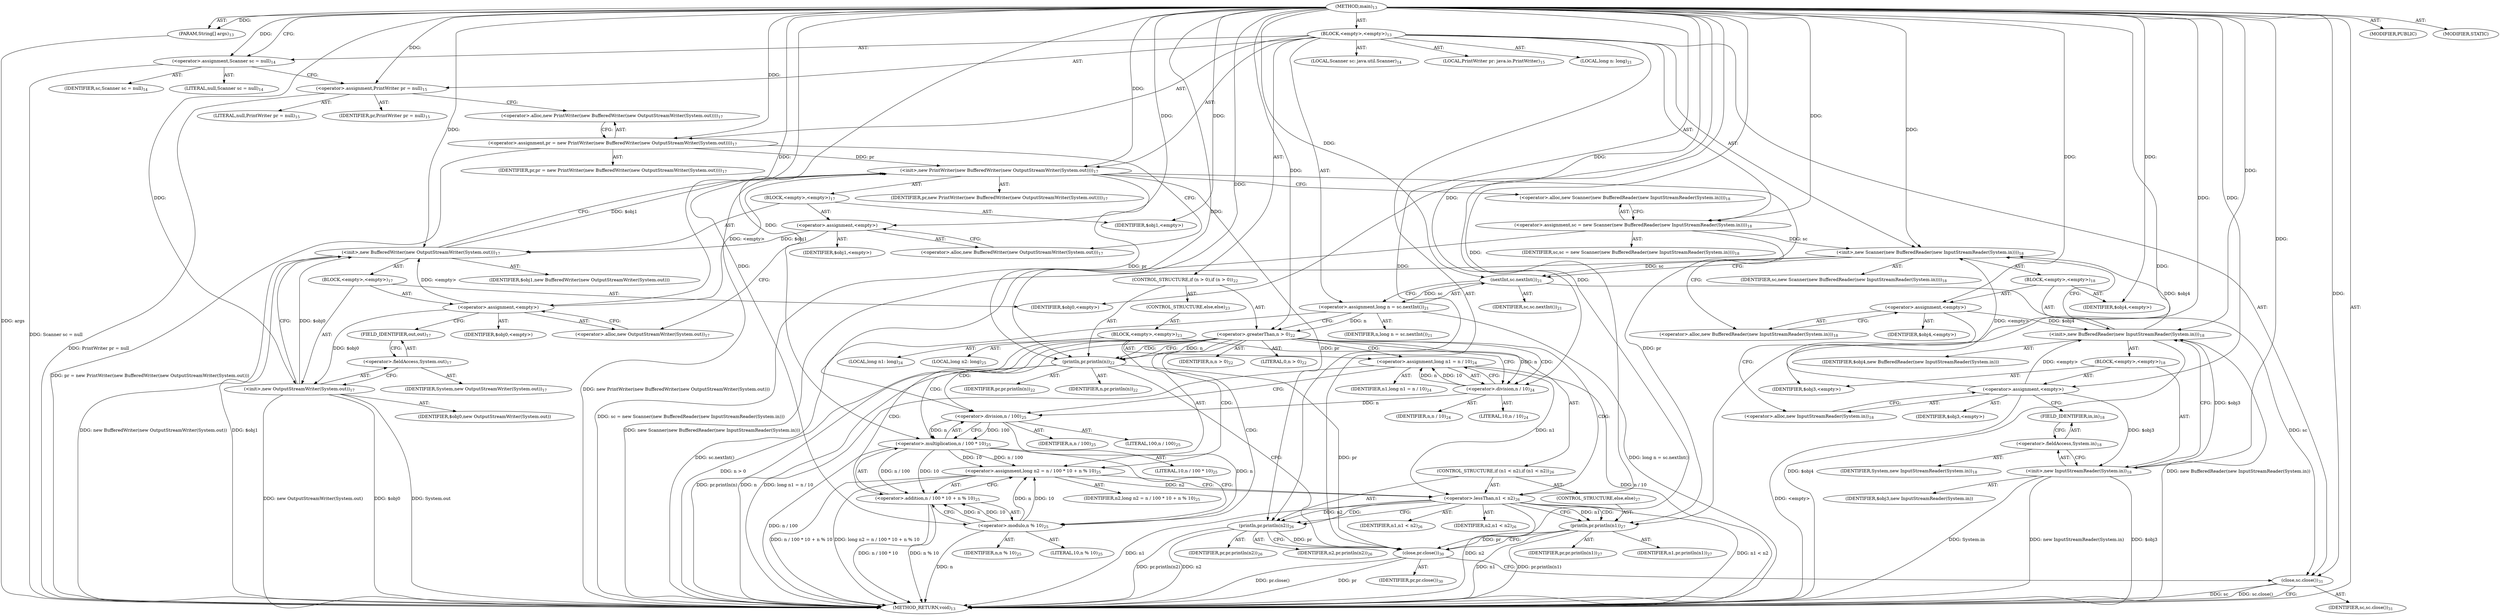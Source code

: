 digraph "main" {  
"21" [label = <(METHOD,main)<SUB>13</SUB>> ]
"22" [label = <(PARAM,String[] args)<SUB>13</SUB>> ]
"23" [label = <(BLOCK,&lt;empty&gt;,&lt;empty&gt;)<SUB>13</SUB>> ]
"6" [label = <(LOCAL,Scanner sc: java.util.Scanner)<SUB>14</SUB>> ]
"24" [label = <(&lt;operator&gt;.assignment,Scanner sc = null)<SUB>14</SUB>> ]
"25" [label = <(IDENTIFIER,sc,Scanner sc = null)<SUB>14</SUB>> ]
"26" [label = <(LITERAL,null,Scanner sc = null)<SUB>14</SUB>> ]
"4" [label = <(LOCAL,PrintWriter pr: java.io.PrintWriter)<SUB>15</SUB>> ]
"27" [label = <(&lt;operator&gt;.assignment,PrintWriter pr = null)<SUB>15</SUB>> ]
"28" [label = <(IDENTIFIER,pr,PrintWriter pr = null)<SUB>15</SUB>> ]
"29" [label = <(LITERAL,null,PrintWriter pr = null)<SUB>15</SUB>> ]
"30" [label = <(&lt;operator&gt;.assignment,pr = new PrintWriter(new BufferedWriter(new OutputStreamWriter(System.out))))<SUB>17</SUB>> ]
"31" [label = <(IDENTIFIER,pr,pr = new PrintWriter(new BufferedWriter(new OutputStreamWriter(System.out))))<SUB>17</SUB>> ]
"32" [label = <(&lt;operator&gt;.alloc,new PrintWriter(new BufferedWriter(new OutputStreamWriter(System.out))))<SUB>17</SUB>> ]
"33" [label = <(&lt;init&gt;,new PrintWriter(new BufferedWriter(new OutputStreamWriter(System.out))))<SUB>17</SUB>> ]
"3" [label = <(IDENTIFIER,pr,new PrintWriter(new BufferedWriter(new OutputStreamWriter(System.out))))<SUB>17</SUB>> ]
"34" [label = <(BLOCK,&lt;empty&gt;,&lt;empty&gt;)<SUB>17</SUB>> ]
"35" [label = <(&lt;operator&gt;.assignment,&lt;empty&gt;)> ]
"36" [label = <(IDENTIFIER,$obj1,&lt;empty&gt;)> ]
"37" [label = <(&lt;operator&gt;.alloc,new BufferedWriter(new OutputStreamWriter(System.out)))<SUB>17</SUB>> ]
"38" [label = <(&lt;init&gt;,new BufferedWriter(new OutputStreamWriter(System.out)))<SUB>17</SUB>> ]
"39" [label = <(IDENTIFIER,$obj1,new BufferedWriter(new OutputStreamWriter(System.out)))> ]
"40" [label = <(BLOCK,&lt;empty&gt;,&lt;empty&gt;)<SUB>17</SUB>> ]
"41" [label = <(&lt;operator&gt;.assignment,&lt;empty&gt;)> ]
"42" [label = <(IDENTIFIER,$obj0,&lt;empty&gt;)> ]
"43" [label = <(&lt;operator&gt;.alloc,new OutputStreamWriter(System.out))<SUB>17</SUB>> ]
"44" [label = <(&lt;init&gt;,new OutputStreamWriter(System.out))<SUB>17</SUB>> ]
"45" [label = <(IDENTIFIER,$obj0,new OutputStreamWriter(System.out))> ]
"46" [label = <(&lt;operator&gt;.fieldAccess,System.out)<SUB>17</SUB>> ]
"47" [label = <(IDENTIFIER,System,new OutputStreamWriter(System.out))<SUB>17</SUB>> ]
"48" [label = <(FIELD_IDENTIFIER,out,out)<SUB>17</SUB>> ]
"49" [label = <(IDENTIFIER,$obj0,&lt;empty&gt;)> ]
"50" [label = <(IDENTIFIER,$obj1,&lt;empty&gt;)> ]
"51" [label = <(&lt;operator&gt;.assignment,sc = new Scanner(new BufferedReader(new InputStreamReader(System.in))))<SUB>18</SUB>> ]
"52" [label = <(IDENTIFIER,sc,sc = new Scanner(new BufferedReader(new InputStreamReader(System.in))))<SUB>18</SUB>> ]
"53" [label = <(&lt;operator&gt;.alloc,new Scanner(new BufferedReader(new InputStreamReader(System.in))))<SUB>18</SUB>> ]
"54" [label = <(&lt;init&gt;,new Scanner(new BufferedReader(new InputStreamReader(System.in))))<SUB>18</SUB>> ]
"5" [label = <(IDENTIFIER,sc,new Scanner(new BufferedReader(new InputStreamReader(System.in))))<SUB>18</SUB>> ]
"55" [label = <(BLOCK,&lt;empty&gt;,&lt;empty&gt;)<SUB>18</SUB>> ]
"56" [label = <(&lt;operator&gt;.assignment,&lt;empty&gt;)> ]
"57" [label = <(IDENTIFIER,$obj4,&lt;empty&gt;)> ]
"58" [label = <(&lt;operator&gt;.alloc,new BufferedReader(new InputStreamReader(System.in)))<SUB>18</SUB>> ]
"59" [label = <(&lt;init&gt;,new BufferedReader(new InputStreamReader(System.in)))<SUB>18</SUB>> ]
"60" [label = <(IDENTIFIER,$obj4,new BufferedReader(new InputStreamReader(System.in)))> ]
"61" [label = <(BLOCK,&lt;empty&gt;,&lt;empty&gt;)<SUB>18</SUB>> ]
"62" [label = <(&lt;operator&gt;.assignment,&lt;empty&gt;)> ]
"63" [label = <(IDENTIFIER,$obj3,&lt;empty&gt;)> ]
"64" [label = <(&lt;operator&gt;.alloc,new InputStreamReader(System.in))<SUB>18</SUB>> ]
"65" [label = <(&lt;init&gt;,new InputStreamReader(System.in))<SUB>18</SUB>> ]
"66" [label = <(IDENTIFIER,$obj3,new InputStreamReader(System.in))> ]
"67" [label = <(&lt;operator&gt;.fieldAccess,System.in)<SUB>18</SUB>> ]
"68" [label = <(IDENTIFIER,System,new InputStreamReader(System.in))<SUB>18</SUB>> ]
"69" [label = <(FIELD_IDENTIFIER,in,in)<SUB>18</SUB>> ]
"70" [label = <(IDENTIFIER,$obj3,&lt;empty&gt;)> ]
"71" [label = <(IDENTIFIER,$obj4,&lt;empty&gt;)> ]
"72" [label = <(LOCAL,long n: long)<SUB>21</SUB>> ]
"73" [label = <(&lt;operator&gt;.assignment,long n = sc.nextInt())<SUB>21</SUB>> ]
"74" [label = <(IDENTIFIER,n,long n = sc.nextInt())<SUB>21</SUB>> ]
"75" [label = <(nextInt,sc.nextInt())<SUB>21</SUB>> ]
"76" [label = <(IDENTIFIER,sc,sc.nextInt())<SUB>21</SUB>> ]
"77" [label = <(CONTROL_STRUCTURE,if (n &gt; 0),if (n &gt; 0))<SUB>22</SUB>> ]
"78" [label = <(&lt;operator&gt;.greaterThan,n &gt; 0)<SUB>22</SUB>> ]
"79" [label = <(IDENTIFIER,n,n &gt; 0)<SUB>22</SUB>> ]
"80" [label = <(LITERAL,0,n &gt; 0)<SUB>22</SUB>> ]
"81" [label = <(println,pr.println(n))<SUB>22</SUB>> ]
"82" [label = <(IDENTIFIER,pr,pr.println(n))<SUB>22</SUB>> ]
"83" [label = <(IDENTIFIER,n,pr.println(n))<SUB>22</SUB>> ]
"84" [label = <(CONTROL_STRUCTURE,else,else)<SUB>23</SUB>> ]
"85" [label = <(BLOCK,&lt;empty&gt;,&lt;empty&gt;)<SUB>23</SUB>> ]
"86" [label = <(LOCAL,long n1: long)<SUB>24</SUB>> ]
"87" [label = <(&lt;operator&gt;.assignment,long n1 = n / 10)<SUB>24</SUB>> ]
"88" [label = <(IDENTIFIER,n1,long n1 = n / 10)<SUB>24</SUB>> ]
"89" [label = <(&lt;operator&gt;.division,n / 10)<SUB>24</SUB>> ]
"90" [label = <(IDENTIFIER,n,n / 10)<SUB>24</SUB>> ]
"91" [label = <(LITERAL,10,n / 10)<SUB>24</SUB>> ]
"92" [label = <(LOCAL,long n2: long)<SUB>25</SUB>> ]
"93" [label = <(&lt;operator&gt;.assignment,long n2 = n / 100 * 10 + n % 10)<SUB>25</SUB>> ]
"94" [label = <(IDENTIFIER,n2,long n2 = n / 100 * 10 + n % 10)<SUB>25</SUB>> ]
"95" [label = <(&lt;operator&gt;.addition,n / 100 * 10 + n % 10)<SUB>25</SUB>> ]
"96" [label = <(&lt;operator&gt;.multiplication,n / 100 * 10)<SUB>25</SUB>> ]
"97" [label = <(&lt;operator&gt;.division,n / 100)<SUB>25</SUB>> ]
"98" [label = <(IDENTIFIER,n,n / 100)<SUB>25</SUB>> ]
"99" [label = <(LITERAL,100,n / 100)<SUB>25</SUB>> ]
"100" [label = <(LITERAL,10,n / 100 * 10)<SUB>25</SUB>> ]
"101" [label = <(&lt;operator&gt;.modulo,n % 10)<SUB>25</SUB>> ]
"102" [label = <(IDENTIFIER,n,n % 10)<SUB>25</SUB>> ]
"103" [label = <(LITERAL,10,n % 10)<SUB>25</SUB>> ]
"104" [label = <(CONTROL_STRUCTURE,if (n1 &lt; n2),if (n1 &lt; n2))<SUB>26</SUB>> ]
"105" [label = <(&lt;operator&gt;.lessThan,n1 &lt; n2)<SUB>26</SUB>> ]
"106" [label = <(IDENTIFIER,n1,n1 &lt; n2)<SUB>26</SUB>> ]
"107" [label = <(IDENTIFIER,n2,n1 &lt; n2)<SUB>26</SUB>> ]
"108" [label = <(println,pr.println(n2))<SUB>26</SUB>> ]
"109" [label = <(IDENTIFIER,pr,pr.println(n2))<SUB>26</SUB>> ]
"110" [label = <(IDENTIFIER,n2,pr.println(n2))<SUB>26</SUB>> ]
"111" [label = <(CONTROL_STRUCTURE,else,else)<SUB>27</SUB>> ]
"112" [label = <(println,pr.println(n1))<SUB>27</SUB>> ]
"113" [label = <(IDENTIFIER,pr,pr.println(n1))<SUB>27</SUB>> ]
"114" [label = <(IDENTIFIER,n1,pr.println(n1))<SUB>27</SUB>> ]
"115" [label = <(close,pr.close())<SUB>30</SUB>> ]
"116" [label = <(IDENTIFIER,pr,pr.close())<SUB>30</SUB>> ]
"117" [label = <(close,sc.close())<SUB>31</SUB>> ]
"118" [label = <(IDENTIFIER,sc,sc.close())<SUB>31</SUB>> ]
"119" [label = <(MODIFIER,PUBLIC)> ]
"120" [label = <(MODIFIER,STATIC)> ]
"121" [label = <(METHOD_RETURN,void)<SUB>13</SUB>> ]
  "21" -> "22"  [ label = "AST: "] 
  "21" -> "23"  [ label = "AST: "] 
  "21" -> "119"  [ label = "AST: "] 
  "21" -> "120"  [ label = "AST: "] 
  "21" -> "121"  [ label = "AST: "] 
  "23" -> "6"  [ label = "AST: "] 
  "23" -> "24"  [ label = "AST: "] 
  "23" -> "4"  [ label = "AST: "] 
  "23" -> "27"  [ label = "AST: "] 
  "23" -> "30"  [ label = "AST: "] 
  "23" -> "33"  [ label = "AST: "] 
  "23" -> "51"  [ label = "AST: "] 
  "23" -> "54"  [ label = "AST: "] 
  "23" -> "72"  [ label = "AST: "] 
  "23" -> "73"  [ label = "AST: "] 
  "23" -> "77"  [ label = "AST: "] 
  "23" -> "115"  [ label = "AST: "] 
  "23" -> "117"  [ label = "AST: "] 
  "24" -> "25"  [ label = "AST: "] 
  "24" -> "26"  [ label = "AST: "] 
  "27" -> "28"  [ label = "AST: "] 
  "27" -> "29"  [ label = "AST: "] 
  "30" -> "31"  [ label = "AST: "] 
  "30" -> "32"  [ label = "AST: "] 
  "33" -> "3"  [ label = "AST: "] 
  "33" -> "34"  [ label = "AST: "] 
  "34" -> "35"  [ label = "AST: "] 
  "34" -> "38"  [ label = "AST: "] 
  "34" -> "50"  [ label = "AST: "] 
  "35" -> "36"  [ label = "AST: "] 
  "35" -> "37"  [ label = "AST: "] 
  "38" -> "39"  [ label = "AST: "] 
  "38" -> "40"  [ label = "AST: "] 
  "40" -> "41"  [ label = "AST: "] 
  "40" -> "44"  [ label = "AST: "] 
  "40" -> "49"  [ label = "AST: "] 
  "41" -> "42"  [ label = "AST: "] 
  "41" -> "43"  [ label = "AST: "] 
  "44" -> "45"  [ label = "AST: "] 
  "44" -> "46"  [ label = "AST: "] 
  "46" -> "47"  [ label = "AST: "] 
  "46" -> "48"  [ label = "AST: "] 
  "51" -> "52"  [ label = "AST: "] 
  "51" -> "53"  [ label = "AST: "] 
  "54" -> "5"  [ label = "AST: "] 
  "54" -> "55"  [ label = "AST: "] 
  "55" -> "56"  [ label = "AST: "] 
  "55" -> "59"  [ label = "AST: "] 
  "55" -> "71"  [ label = "AST: "] 
  "56" -> "57"  [ label = "AST: "] 
  "56" -> "58"  [ label = "AST: "] 
  "59" -> "60"  [ label = "AST: "] 
  "59" -> "61"  [ label = "AST: "] 
  "61" -> "62"  [ label = "AST: "] 
  "61" -> "65"  [ label = "AST: "] 
  "61" -> "70"  [ label = "AST: "] 
  "62" -> "63"  [ label = "AST: "] 
  "62" -> "64"  [ label = "AST: "] 
  "65" -> "66"  [ label = "AST: "] 
  "65" -> "67"  [ label = "AST: "] 
  "67" -> "68"  [ label = "AST: "] 
  "67" -> "69"  [ label = "AST: "] 
  "73" -> "74"  [ label = "AST: "] 
  "73" -> "75"  [ label = "AST: "] 
  "75" -> "76"  [ label = "AST: "] 
  "77" -> "78"  [ label = "AST: "] 
  "77" -> "81"  [ label = "AST: "] 
  "77" -> "84"  [ label = "AST: "] 
  "78" -> "79"  [ label = "AST: "] 
  "78" -> "80"  [ label = "AST: "] 
  "81" -> "82"  [ label = "AST: "] 
  "81" -> "83"  [ label = "AST: "] 
  "84" -> "85"  [ label = "AST: "] 
  "85" -> "86"  [ label = "AST: "] 
  "85" -> "87"  [ label = "AST: "] 
  "85" -> "92"  [ label = "AST: "] 
  "85" -> "93"  [ label = "AST: "] 
  "85" -> "104"  [ label = "AST: "] 
  "87" -> "88"  [ label = "AST: "] 
  "87" -> "89"  [ label = "AST: "] 
  "89" -> "90"  [ label = "AST: "] 
  "89" -> "91"  [ label = "AST: "] 
  "93" -> "94"  [ label = "AST: "] 
  "93" -> "95"  [ label = "AST: "] 
  "95" -> "96"  [ label = "AST: "] 
  "95" -> "101"  [ label = "AST: "] 
  "96" -> "97"  [ label = "AST: "] 
  "96" -> "100"  [ label = "AST: "] 
  "97" -> "98"  [ label = "AST: "] 
  "97" -> "99"  [ label = "AST: "] 
  "101" -> "102"  [ label = "AST: "] 
  "101" -> "103"  [ label = "AST: "] 
  "104" -> "105"  [ label = "AST: "] 
  "104" -> "108"  [ label = "AST: "] 
  "104" -> "111"  [ label = "AST: "] 
  "105" -> "106"  [ label = "AST: "] 
  "105" -> "107"  [ label = "AST: "] 
  "108" -> "109"  [ label = "AST: "] 
  "108" -> "110"  [ label = "AST: "] 
  "111" -> "112"  [ label = "AST: "] 
  "112" -> "113"  [ label = "AST: "] 
  "112" -> "114"  [ label = "AST: "] 
  "115" -> "116"  [ label = "AST: "] 
  "117" -> "118"  [ label = "AST: "] 
  "24" -> "27"  [ label = "CFG: "] 
  "27" -> "32"  [ label = "CFG: "] 
  "30" -> "37"  [ label = "CFG: "] 
  "33" -> "53"  [ label = "CFG: "] 
  "51" -> "58"  [ label = "CFG: "] 
  "54" -> "75"  [ label = "CFG: "] 
  "73" -> "78"  [ label = "CFG: "] 
  "115" -> "117"  [ label = "CFG: "] 
  "117" -> "121"  [ label = "CFG: "] 
  "32" -> "30"  [ label = "CFG: "] 
  "53" -> "51"  [ label = "CFG: "] 
  "75" -> "73"  [ label = "CFG: "] 
  "78" -> "81"  [ label = "CFG: "] 
  "78" -> "89"  [ label = "CFG: "] 
  "81" -> "115"  [ label = "CFG: "] 
  "35" -> "43"  [ label = "CFG: "] 
  "38" -> "33"  [ label = "CFG: "] 
  "56" -> "64"  [ label = "CFG: "] 
  "59" -> "54"  [ label = "CFG: "] 
  "37" -> "35"  [ label = "CFG: "] 
  "58" -> "56"  [ label = "CFG: "] 
  "87" -> "97"  [ label = "CFG: "] 
  "93" -> "105"  [ label = "CFG: "] 
  "41" -> "48"  [ label = "CFG: "] 
  "44" -> "38"  [ label = "CFG: "] 
  "62" -> "69"  [ label = "CFG: "] 
  "65" -> "59"  [ label = "CFG: "] 
  "89" -> "87"  [ label = "CFG: "] 
  "95" -> "93"  [ label = "CFG: "] 
  "105" -> "108"  [ label = "CFG: "] 
  "105" -> "112"  [ label = "CFG: "] 
  "108" -> "115"  [ label = "CFG: "] 
  "43" -> "41"  [ label = "CFG: "] 
  "46" -> "44"  [ label = "CFG: "] 
  "64" -> "62"  [ label = "CFG: "] 
  "67" -> "65"  [ label = "CFG: "] 
  "96" -> "101"  [ label = "CFG: "] 
  "101" -> "95"  [ label = "CFG: "] 
  "112" -> "115"  [ label = "CFG: "] 
  "48" -> "46"  [ label = "CFG: "] 
  "69" -> "67"  [ label = "CFG: "] 
  "97" -> "96"  [ label = "CFG: "] 
  "21" -> "24"  [ label = "CFG: "] 
  "22" -> "121"  [ label = "DDG: args"] 
  "24" -> "121"  [ label = "DDG: Scanner sc = null"] 
  "27" -> "121"  [ label = "DDG: PrintWriter pr = null"] 
  "30" -> "121"  [ label = "DDG: pr = new PrintWriter(new BufferedWriter(new OutputStreamWriter(System.out)))"] 
  "38" -> "121"  [ label = "DDG: $obj1"] 
  "44" -> "121"  [ label = "DDG: $obj0"] 
  "44" -> "121"  [ label = "DDG: System.out"] 
  "44" -> "121"  [ label = "DDG: new OutputStreamWriter(System.out)"] 
  "38" -> "121"  [ label = "DDG: new BufferedWriter(new OutputStreamWriter(System.out))"] 
  "33" -> "121"  [ label = "DDG: new PrintWriter(new BufferedWriter(new OutputStreamWriter(System.out)))"] 
  "51" -> "121"  [ label = "DDG: sc = new Scanner(new BufferedReader(new InputStreamReader(System.in)))"] 
  "59" -> "121"  [ label = "DDG: $obj4"] 
  "62" -> "121"  [ label = "DDG: &lt;empty&gt;"] 
  "65" -> "121"  [ label = "DDG: $obj3"] 
  "65" -> "121"  [ label = "DDG: System.in"] 
  "65" -> "121"  [ label = "DDG: new InputStreamReader(System.in)"] 
  "59" -> "121"  [ label = "DDG: new BufferedReader(new InputStreamReader(System.in))"] 
  "54" -> "121"  [ label = "DDG: new Scanner(new BufferedReader(new InputStreamReader(System.in)))"] 
  "73" -> "121"  [ label = "DDG: sc.nextInt()"] 
  "73" -> "121"  [ label = "DDG: long n = sc.nextInt()"] 
  "78" -> "121"  [ label = "DDG: n &gt; 0"] 
  "87" -> "121"  [ label = "DDG: n / 10"] 
  "87" -> "121"  [ label = "DDG: long n1 = n / 10"] 
  "96" -> "121"  [ label = "DDG: n / 100"] 
  "95" -> "121"  [ label = "DDG: n / 100 * 10"] 
  "101" -> "121"  [ label = "DDG: n"] 
  "95" -> "121"  [ label = "DDG: n % 10"] 
  "93" -> "121"  [ label = "DDG: n / 100 * 10 + n % 10"] 
  "93" -> "121"  [ label = "DDG: long n2 = n / 100 * 10 + n % 10"] 
  "105" -> "121"  [ label = "DDG: n1"] 
  "105" -> "121"  [ label = "DDG: n2"] 
  "105" -> "121"  [ label = "DDG: n1 &lt; n2"] 
  "112" -> "121"  [ label = "DDG: n1"] 
  "112" -> "121"  [ label = "DDG: pr.println(n1)"] 
  "108" -> "121"  [ label = "DDG: n2"] 
  "108" -> "121"  [ label = "DDG: pr.println(n2)"] 
  "81" -> "121"  [ label = "DDG: n"] 
  "81" -> "121"  [ label = "DDG: pr.println(n)"] 
  "115" -> "121"  [ label = "DDG: pr"] 
  "115" -> "121"  [ label = "DDG: pr.close()"] 
  "117" -> "121"  [ label = "DDG: sc"] 
  "117" -> "121"  [ label = "DDG: sc.close()"] 
  "21" -> "22"  [ label = "DDG: "] 
  "21" -> "24"  [ label = "DDG: "] 
  "21" -> "27"  [ label = "DDG: "] 
  "21" -> "30"  [ label = "DDG: "] 
  "21" -> "51"  [ label = "DDG: "] 
  "75" -> "73"  [ label = "DDG: sc"] 
  "30" -> "33"  [ label = "DDG: pr"] 
  "21" -> "33"  [ label = "DDG: "] 
  "41" -> "33"  [ label = "DDG: &lt;empty&gt;"] 
  "38" -> "33"  [ label = "DDG: $obj1"] 
  "51" -> "54"  [ label = "DDG: sc"] 
  "21" -> "54"  [ label = "DDG: "] 
  "62" -> "54"  [ label = "DDG: &lt;empty&gt;"] 
  "59" -> "54"  [ label = "DDG: $obj4"] 
  "112" -> "115"  [ label = "DDG: pr"] 
  "108" -> "115"  [ label = "DDG: pr"] 
  "81" -> "115"  [ label = "DDG: pr"] 
  "21" -> "115"  [ label = "DDG: "] 
  "75" -> "117"  [ label = "DDG: sc"] 
  "21" -> "117"  [ label = "DDG: "] 
  "21" -> "35"  [ label = "DDG: "] 
  "21" -> "50"  [ label = "DDG: "] 
  "21" -> "56"  [ label = "DDG: "] 
  "21" -> "71"  [ label = "DDG: "] 
  "54" -> "75"  [ label = "DDG: sc"] 
  "21" -> "75"  [ label = "DDG: "] 
  "73" -> "78"  [ label = "DDG: n"] 
  "21" -> "78"  [ label = "DDG: "] 
  "33" -> "81"  [ label = "DDG: pr"] 
  "21" -> "81"  [ label = "DDG: "] 
  "78" -> "81"  [ label = "DDG: n"] 
  "35" -> "38"  [ label = "DDG: $obj1"] 
  "21" -> "38"  [ label = "DDG: "] 
  "41" -> "38"  [ label = "DDG: &lt;empty&gt;"] 
  "44" -> "38"  [ label = "DDG: $obj0"] 
  "56" -> "59"  [ label = "DDG: $obj4"] 
  "21" -> "59"  [ label = "DDG: "] 
  "62" -> "59"  [ label = "DDG: &lt;empty&gt;"] 
  "65" -> "59"  [ label = "DDG: $obj3"] 
  "89" -> "87"  [ label = "DDG: n"] 
  "89" -> "87"  [ label = "DDG: 10"] 
  "96" -> "93"  [ label = "DDG: n / 100"] 
  "96" -> "93"  [ label = "DDG: 10"] 
  "101" -> "93"  [ label = "DDG: n"] 
  "101" -> "93"  [ label = "DDG: 10"] 
  "21" -> "41"  [ label = "DDG: "] 
  "21" -> "49"  [ label = "DDG: "] 
  "21" -> "62"  [ label = "DDG: "] 
  "21" -> "70"  [ label = "DDG: "] 
  "41" -> "44"  [ label = "DDG: $obj0"] 
  "21" -> "44"  [ label = "DDG: "] 
  "62" -> "65"  [ label = "DDG: $obj3"] 
  "21" -> "65"  [ label = "DDG: "] 
  "78" -> "89"  [ label = "DDG: n"] 
  "21" -> "89"  [ label = "DDG: "] 
  "96" -> "95"  [ label = "DDG: n / 100"] 
  "96" -> "95"  [ label = "DDG: 10"] 
  "101" -> "95"  [ label = "DDG: n"] 
  "101" -> "95"  [ label = "DDG: 10"] 
  "87" -> "105"  [ label = "DDG: n1"] 
  "21" -> "105"  [ label = "DDG: "] 
  "93" -> "105"  [ label = "DDG: n2"] 
  "33" -> "108"  [ label = "DDG: pr"] 
  "21" -> "108"  [ label = "DDG: "] 
  "105" -> "108"  [ label = "DDG: n2"] 
  "97" -> "96"  [ label = "DDG: n"] 
  "97" -> "96"  [ label = "DDG: 100"] 
  "21" -> "96"  [ label = "DDG: "] 
  "97" -> "101"  [ label = "DDG: n"] 
  "21" -> "101"  [ label = "DDG: "] 
  "33" -> "112"  [ label = "DDG: pr"] 
  "21" -> "112"  [ label = "DDG: "] 
  "105" -> "112"  [ label = "DDG: n1"] 
  "89" -> "97"  [ label = "DDG: n"] 
  "21" -> "97"  [ label = "DDG: "] 
  "78" -> "96"  [ label = "CDG: "] 
  "78" -> "89"  [ label = "CDG: "] 
  "78" -> "105"  [ label = "CDG: "] 
  "78" -> "81"  [ label = "CDG: "] 
  "78" -> "95"  [ label = "CDG: "] 
  "78" -> "87"  [ label = "CDG: "] 
  "78" -> "97"  [ label = "CDG: "] 
  "78" -> "93"  [ label = "CDG: "] 
  "78" -> "101"  [ label = "CDG: "] 
  "105" -> "112"  [ label = "CDG: "] 
  "105" -> "108"  [ label = "CDG: "] 
}
